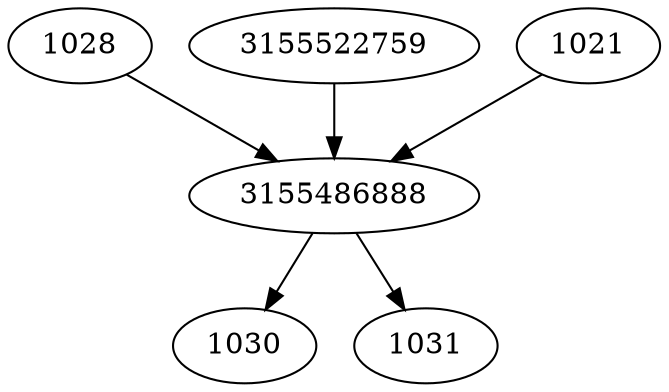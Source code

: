 strict digraph  {
1028;
1030;
3155522759;
1031;
3155486888;
1021;
1028 -> 3155486888;
3155522759 -> 3155486888;
3155486888 -> 1030;
3155486888 -> 1031;
1021 -> 3155486888;
}
